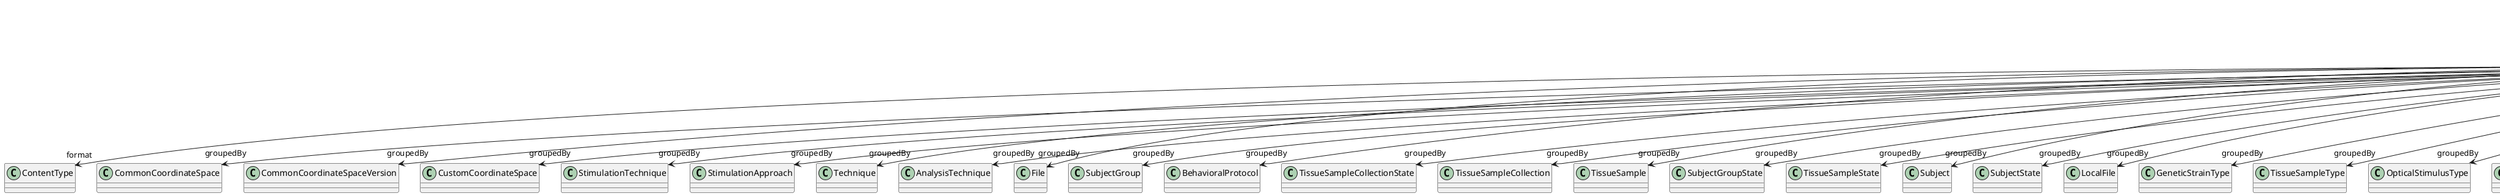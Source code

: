 @startuml
class FileBundle {
+contentDescription
+format
+groupedBy
+groupingType
+hash
+isPartOf
+name
+storageSize

}
FileBundle -d-> "format" ContentType
FileBundle -d-> "groupedBy" CommonCoordinateSpace
FileBundle -d-> "groupedBy" CommonCoordinateSpaceVersion
FileBundle -d-> "groupedBy" CustomCoordinateSpace
FileBundle -d-> "groupedBy" StimulationTechnique
FileBundle -d-> "groupedBy" StimulationApproach
FileBundle -d-> "groupedBy" Technique
FileBundle -d-> "groupedBy" AnalysisTechnique
FileBundle -d-> "groupedBy" File
FileBundle -d-> "groupedBy" FileBundle
FileBundle -d-> "groupedBy" SubjectGroup
FileBundle -d-> "groupedBy" BehavioralProtocol
FileBundle -d-> "groupedBy" TissueSampleCollectionState
FileBundle -d-> "groupedBy" TissueSampleCollection
FileBundle -d-> "groupedBy" TissueSample
FileBundle -d-> "groupedBy" SubjectGroupState
FileBundle -d-> "groupedBy" TissueSampleState
FileBundle -d-> "groupedBy" Subject
FileBundle -d-> "groupedBy" SubjectState
FileBundle -d-> "groupedBy" LocalFile
FileBundle -d-> "groupedBy" GeneticStrainType
FileBundle -d-> "groupedBy" TissueSampleType
FileBundle -d-> "groupedBy" OpticalStimulusType
FileBundle -d-> "groupedBy" OrganismSystem
FileBundle -d-> "groupedBy" VisualStimulusType
FileBundle -d-> "groupedBy" Disease
FileBundle -d-> "groupedBy" CellType
FileBundle -d-> "groupedBy" Species
FileBundle -d-> "groupedBy" BiologicalSex
FileBundle -d-> "groupedBy" Handedness
FileBundle -d-> "groupedBy" OrganismSubstance
FileBundle -d-> "groupedBy" BreedingType
FileBundle -d-> "groupedBy" OlfactoryStimulusType
FileBundle -d-> "groupedBy" TermSuggestion
FileBundle -d-> "groupedBy" AuditoryStimulusType
FileBundle -d-> "groupedBy" TactileStimulusType
FileBundle -d-> "groupedBy" ElectricalStimulusType
FileBundle -d-> "groupedBy" UBERONParcellation
FileBundle -d-> "groupedBy" Organ
FileBundle -d-> "groupedBy" DiseaseModel
FileBundle -d-> "groupedBy" BiologicalOrder
FileBundle -d-> "groupedBy" SubcellularEntity
FileBundle -d-> "groupedBy" GustatoryStimulusType
FileBundle -d-> "groupedBy" CellCultureType
FileBundle -d-> "groupedBy" MolecularEntity
FileBundle -d-> "groupedBy" ParcellationEntity
FileBundle -d-> "groupedBy" ParcellationEntityVersion
FileBundle -d-> "groupedBy" CustomAnatomicalEntity
FileBundle -d-> "groupingType" FileBundleGrouping
FileBundle -d-> "hash" Hash
FileBundle -d-> "isPartOf" FileBundle
FileBundle -d-> "isPartOf" FileRepository
FileBundle -d-> "storageSize" QuantitativeValue

@enduml